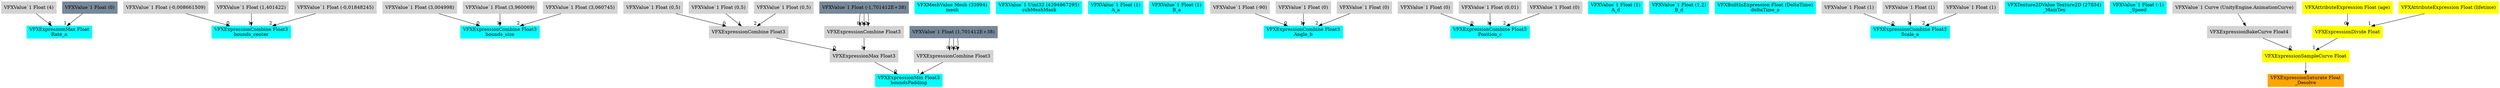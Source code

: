 digraph G {
node0 [shape="box" color="cyan" style="filled" label="VFXExpressionMax Float
Rate_a"]
node1 [shape="box" color="lightgray" style="filled" label="VFXValue`1 Float (4)"]
node2 [shape="box" color="lightslategray" style="filled" label="VFXValue`1 Float (0)"]
node3 [shape="box" color="cyan" style="filled" label="VFXExpressionCombine Float3
bounds_center"]
node4 [shape="box" color="lightgray" style="filled" label="VFXValue`1 Float (-0,008661509)"]
node5 [shape="box" color="lightgray" style="filled" label="VFXValue`1 Float (1,401422)"]
node6 [shape="box" color="lightgray" style="filled" label="VFXValue`1 Float (-0,01848245)"]
node7 [shape="box" color="cyan" style="filled" label="VFXExpressionCombine Float3
bounds_size"]
node8 [shape="box" color="lightgray" style="filled" label="VFXValue`1 Float (3,004998)"]
node9 [shape="box" color="lightgray" style="filled" label="VFXValue`1 Float (3,960069)"]
node10 [shape="box" color="lightgray" style="filled" label="VFXValue`1 Float (3,060745)"]
node11 [shape="box" color="cyan" style="filled" label="VFXExpressionMin Float3
boundsPadding"]
node12 [shape="box" color="lightgray" style="filled" label="VFXExpressionMax Float3"]
node13 [shape="box" color="lightgray" style="filled" label="VFXExpressionCombine Float3"]
node14 [shape="box" color="lightgray" style="filled" label="VFXValue`1 Float (0,5)"]
node15 [shape="box" color="lightgray" style="filled" label="VFXValue`1 Float (0,5)"]
node16 [shape="box" color="lightgray" style="filled" label="VFXValue`1 Float (0,5)"]
node17 [shape="box" color="lightgray" style="filled" label="VFXExpressionCombine Float3"]
node18 [shape="box" color="lightslategray" style="filled" label="VFXValue`1 Float (-1,701412E+38)"]
node19 [shape="box" color="lightgray" style="filled" label="VFXExpressionCombine Float3"]
node20 [shape="box" color="lightslategray" style="filled" label="VFXValue`1 Float (1,701412E+38)"]
node21 [shape="box" color="cyan" style="filled" label="VFXMeshValue Mesh (33994)
mesh"]
node22 [shape="box" color="cyan" style="filled" label="VFXValue`1 Uint32 (4294967295)
subMeshMask"]
node23 [shape="box" color="cyan" style="filled" label="VFXValue`1 Float (1)
A_a"]
node24 [shape="box" color="cyan" style="filled" label="VFXValue`1 Float (1)
B_a"]
node25 [shape="box" color="cyan" style="filled" label="VFXExpressionCombine Float3
Angle_b"]
node26 [shape="box" color="lightgray" style="filled" label="VFXValue`1 Float (-90)"]
node27 [shape="box" color="lightgray" style="filled" label="VFXValue`1 Float (0)"]
node28 [shape="box" color="lightgray" style="filled" label="VFXValue`1 Float (0)"]
node29 [shape="box" color="cyan" style="filled" label="VFXExpressionCombine Float3
Position_c"]
node30 [shape="box" color="lightgray" style="filled" label="VFXValue`1 Float (0)"]
node31 [shape="box" color="lightgray" style="filled" label="VFXValue`1 Float (0,01)"]
node32 [shape="box" color="lightgray" style="filled" label="VFXValue`1 Float (0)"]
node33 [shape="box" color="cyan" style="filled" label="VFXValue`1 Float (1)
A_d"]
node34 [shape="box" color="cyan" style="filled" label="VFXValue`1 Float (1,2)
B_d"]
node35 [shape="box" color="cyan" style="filled" label="VFXBuiltInExpression Float (DeltaTime)
deltaTime_a"]
node36 [shape="box" color="cyan" style="filled" label="VFXExpressionCombine Float3
Scale_a"]
node37 [shape="box" color="lightgray" style="filled" label="VFXValue`1 Float (1)"]
node38 [shape="box" color="lightgray" style="filled" label="VFXValue`1 Float (1)"]
node39 [shape="box" color="lightgray" style="filled" label="VFXValue`1 Float (1)"]
node40 [shape="box" color="cyan" style="filled" label="VFXTexture2DValue Texture2D (27834)
_MainTex"]
node41 [shape="box" color="cyan" style="filled" label="VFXValue`1 Float (-1)
_Speed"]
node42 [shape="box" color="orange" style="filled" label="VFXExpressionSaturate Float
_Desolve"]
node43 [shape="box" color="yellow" style="filled" label="VFXExpressionSampleCurve Float"]
node44 [shape="box" color="lightgray" style="filled" label="VFXExpressionBakeCurve Float4"]
node45 [shape="box" color="lightgray" style="filled" label="VFXValue`1 Curve (UnityEngine.AnimationCurve)"]
node46 [shape="box" color="yellow" style="filled" label="VFXExpressionDivide Float"]
node47 [shape="box" color="yellow" style="filled" label="VFXAttributeExpression Float (age)"]
node48 [shape="box" color="yellow" style="filled" label="VFXAttributeExpression Float (lifetime)"]
node1 -> node0 [headlabel="0"]
node2 -> node0 [headlabel="1"]
node4 -> node3 [headlabel="0"]
node5 -> node3 [headlabel="1"]
node6 -> node3 [headlabel="2"]
node8 -> node7 [headlabel="0"]
node9 -> node7 [headlabel="1"]
node10 -> node7 [headlabel="2"]
node12 -> node11 [headlabel="0"]
node19 -> node11 [headlabel="1"]
node13 -> node12 [headlabel="0"]
node17 -> node12 [headlabel="1"]
node14 -> node13 [headlabel="0"]
node15 -> node13 [headlabel="1"]
node16 -> node13 [headlabel="2"]
node18 -> node17 [headlabel="0"]
node18 -> node17 [headlabel="1"]
node18 -> node17 [headlabel="2"]
node20 -> node19 [headlabel="0"]
node20 -> node19 [headlabel="1"]
node20 -> node19 [headlabel="2"]
node26 -> node25 [headlabel="0"]
node27 -> node25 [headlabel="1"]
node28 -> node25 [headlabel="2"]
node30 -> node29 [headlabel="0"]
node31 -> node29 [headlabel="1"]
node32 -> node29 [headlabel="2"]
node37 -> node36 [headlabel="0"]
node38 -> node36 [headlabel="1"]
node39 -> node36 [headlabel="2"]
node43 -> node42 
node44 -> node43 [headlabel="0"]
node46 -> node43 [headlabel="1"]
node45 -> node44 
node47 -> node46 [headlabel="0"]
node48 -> node46 [headlabel="1"]
}
